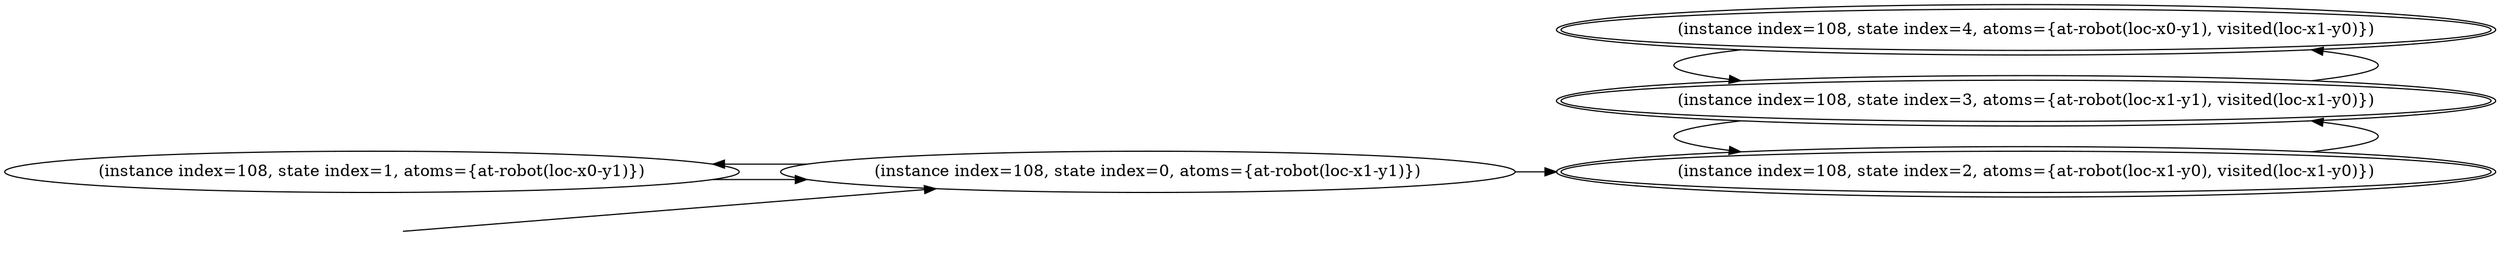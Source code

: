 digraph {
rankdir="LR"
s1[label="(instance index=108, state index=1, atoms={at-robot(loc-x0-y1)})"]
s0[label="(instance index=108, state index=0, atoms={at-robot(loc-x1-y1)})"]
s2[peripheries=2,label="(instance index=108, state index=2, atoms={at-robot(loc-x1-y0), visited(loc-x1-y0)})"]
s3[peripheries=2,label="(instance index=108, state index=3, atoms={at-robot(loc-x1-y1), visited(loc-x1-y0)})"]
s4[peripheries=2,label="(instance index=108, state index=4, atoms={at-robot(loc-x0-y1), visited(loc-x1-y0)})"]
Dangling [ label = "", style = invis ]
{ rank = same; Dangling }
Dangling -> s0
{ rank = same; s0}
{ rank = same; s0}
{ rank = same; s2,s3,s4}
{
s1->s0
}
{
s0->s2
s0->s1
}
{
s2->s3
s3->s2
s3->s4
s4->s3
}
}
